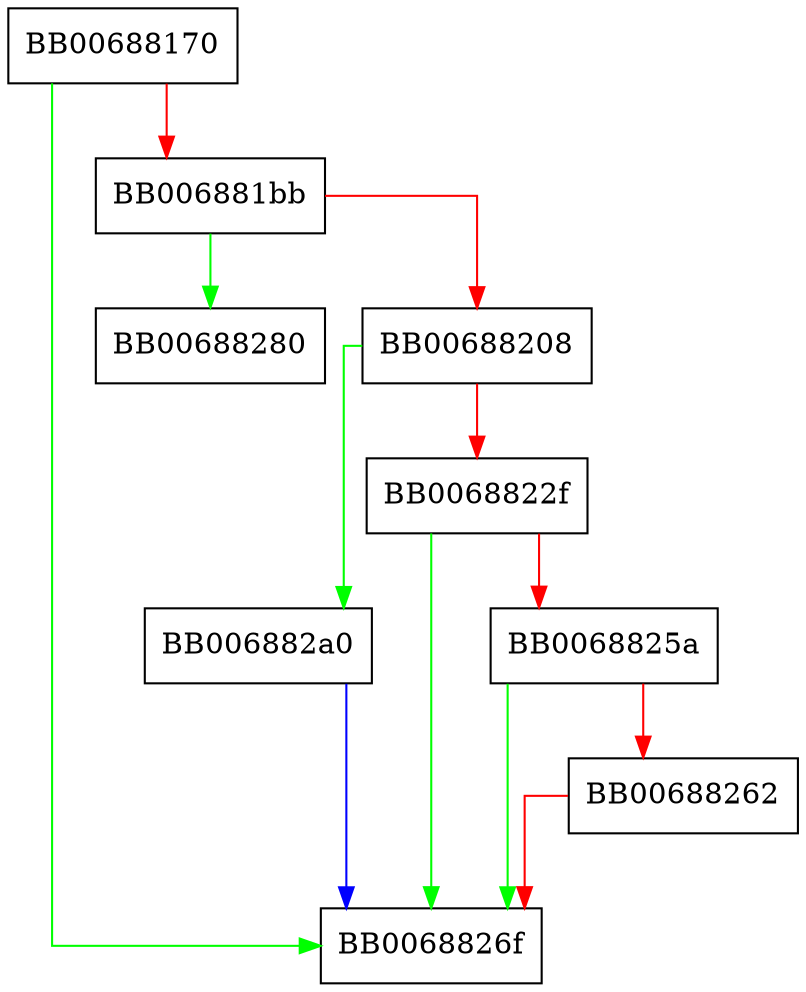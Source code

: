 digraph d2i_RSA_PUBKEY {
  node [shape="box"];
  graph [splines=ortho];
  BB00688170 -> BB0068826f [color="green"];
  BB00688170 -> BB006881bb [color="red"];
  BB006881bb -> BB00688280 [color="green"];
  BB006881bb -> BB00688208 [color="red"];
  BB00688208 -> BB006882a0 [color="green"];
  BB00688208 -> BB0068822f [color="red"];
  BB0068822f -> BB0068826f [color="green"];
  BB0068822f -> BB0068825a [color="red"];
  BB0068825a -> BB0068826f [color="green"];
  BB0068825a -> BB00688262 [color="red"];
  BB00688262 -> BB0068826f [color="red"];
  BB006882a0 -> BB0068826f [color="blue"];
}